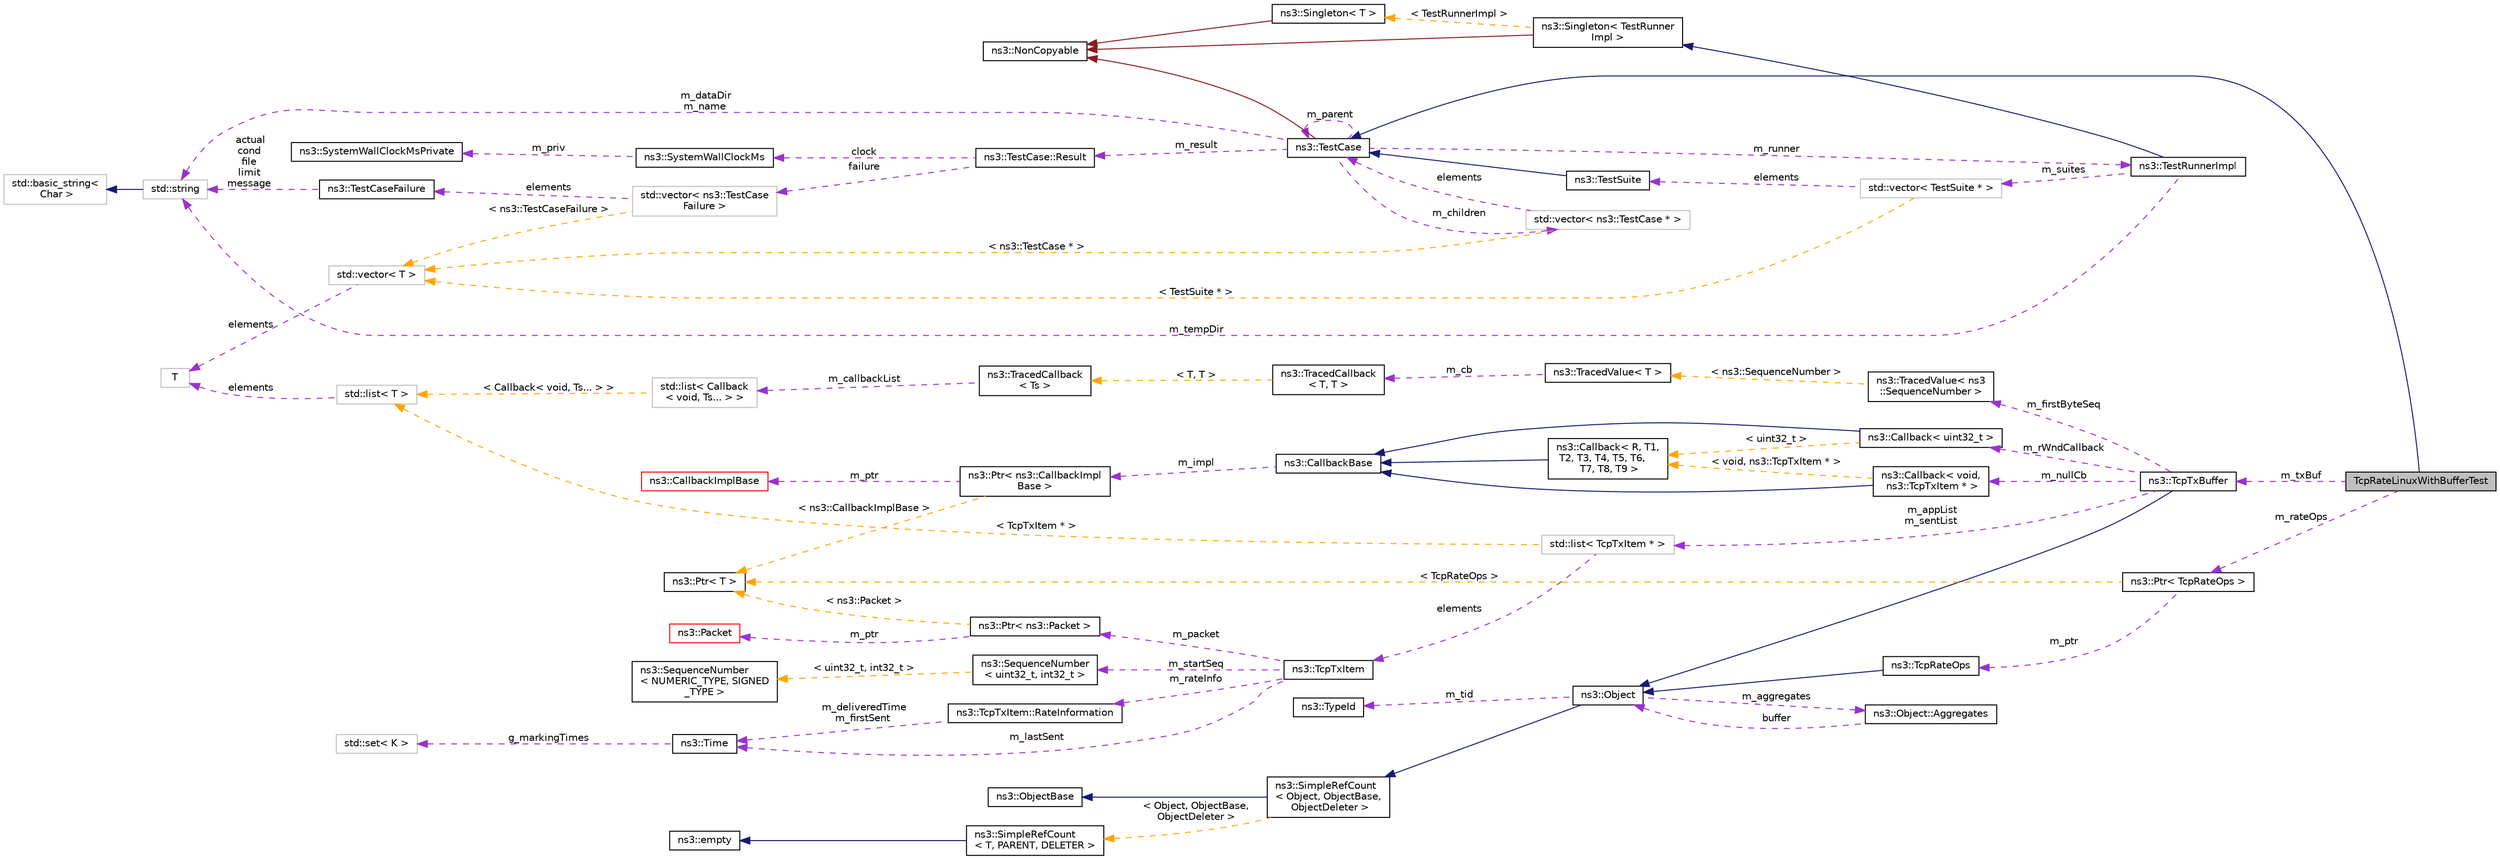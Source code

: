 digraph "TcpRateLinuxWithBufferTest"
{
 // LATEX_PDF_SIZE
  edge [fontname="Helvetica",fontsize="10",labelfontname="Helvetica",labelfontsize="10"];
  node [fontname="Helvetica",fontsize="10",shape=record];
  rankdir="LR";
  Node1 [label="TcpRateLinuxWithBufferTest",height=0.2,width=0.4,color="black", fillcolor="grey75", style="filled", fontcolor="black",tooltip="The TcpRateLinuxWithBufferTest tests rate sample functionality with arbitary SACK scenario."];
  Node2 -> Node1 [dir="back",color="midnightblue",fontsize="10",style="solid",fontname="Helvetica"];
  Node2 [label="ns3::TestCase",height=0.2,width=0.4,color="black", fillcolor="white", style="filled",URL="$classns3_1_1_test_case.html",tooltip="encapsulates test code"];
  Node3 -> Node2 [dir="back",color="firebrick4",fontsize="10",style="solid",fontname="Helvetica"];
  Node3 [label="ns3::NonCopyable",height=0.2,width=0.4,color="black", fillcolor="white", style="filled",URL="$classns3_1_1_non_copyable.html",tooltip="A base class for (non-Singleton) objects which shouldn't be copied."];
  Node4 -> Node2 [dir="back",color="darkorchid3",fontsize="10",style="dashed",label=" m_children" ,fontname="Helvetica"];
  Node4 [label="std::vector\< ns3::TestCase * \>",height=0.2,width=0.4,color="grey75", fillcolor="white", style="filled",tooltip=" "];
  Node2 -> Node4 [dir="back",color="darkorchid3",fontsize="10",style="dashed",label=" elements" ,fontname="Helvetica"];
  Node5 -> Node4 [dir="back",color="orange",fontsize="10",style="dashed",label=" \< ns3::TestCase * \>" ,fontname="Helvetica"];
  Node5 [label="std::vector\< T \>",height=0.2,width=0.4,color="grey75", fillcolor="white", style="filled",tooltip=" "];
  Node6 -> Node5 [dir="back",color="darkorchid3",fontsize="10",style="dashed",label=" elements" ,fontname="Helvetica"];
  Node6 [label="T",height=0.2,width=0.4,color="grey75", fillcolor="white", style="filled",tooltip=" "];
  Node7 -> Node2 [dir="back",color="darkorchid3",fontsize="10",style="dashed",label=" m_dataDir\nm_name" ,fontname="Helvetica"];
  Node7 [label="std::string",height=0.2,width=0.4,color="grey75", fillcolor="white", style="filled",tooltip=" "];
  Node8 -> Node7 [dir="back",color="midnightblue",fontsize="10",style="solid",fontname="Helvetica"];
  Node8 [label="std::basic_string\<\l Char \>",height=0.2,width=0.4,color="grey75", fillcolor="white", style="filled",tooltip=" "];
  Node9 -> Node2 [dir="back",color="darkorchid3",fontsize="10",style="dashed",label=" m_runner" ,fontname="Helvetica"];
  Node9 [label="ns3::TestRunnerImpl",height=0.2,width=0.4,color="black", fillcolor="white", style="filled",URL="$classns3_1_1_test_runner_impl.html",tooltip="Container for all tests."];
  Node10 -> Node9 [dir="back",color="midnightblue",fontsize="10",style="solid",fontname="Helvetica"];
  Node10 [label="ns3::Singleton\< TestRunner\lImpl \>",height=0.2,width=0.4,color="black", fillcolor="white", style="filled",URL="$classns3_1_1_singleton.html",tooltip=" "];
  Node3 -> Node10 [dir="back",color="firebrick4",fontsize="10",style="solid",fontname="Helvetica"];
  Node11 -> Node10 [dir="back",color="orange",fontsize="10",style="dashed",label=" \< TestRunnerImpl \>" ,fontname="Helvetica"];
  Node11 [label="ns3::Singleton\< T \>",height=0.2,width=0.4,color="black", fillcolor="white", style="filled",URL="$classns3_1_1_singleton.html",tooltip="A template singleton."];
  Node3 -> Node11 [dir="back",color="firebrick4",fontsize="10",style="solid",fontname="Helvetica"];
  Node12 -> Node9 [dir="back",color="darkorchid3",fontsize="10",style="dashed",label=" m_suites" ,fontname="Helvetica"];
  Node12 [label="std::vector\< TestSuite * \>",height=0.2,width=0.4,color="grey75", fillcolor="white", style="filled",tooltip=" "];
  Node13 -> Node12 [dir="back",color="darkorchid3",fontsize="10",style="dashed",label=" elements" ,fontname="Helvetica"];
  Node13 [label="ns3::TestSuite",height=0.2,width=0.4,color="black", fillcolor="white", style="filled",URL="$classns3_1_1_test_suite.html",tooltip="A suite of tests to run."];
  Node2 -> Node13 [dir="back",color="midnightblue",fontsize="10",style="solid",fontname="Helvetica"];
  Node5 -> Node12 [dir="back",color="orange",fontsize="10",style="dashed",label=" \< TestSuite * \>" ,fontname="Helvetica"];
  Node7 -> Node9 [dir="back",color="darkorchid3",fontsize="10",style="dashed",label=" m_tempDir" ,fontname="Helvetica"];
  Node2 -> Node2 [dir="back",color="darkorchid3",fontsize="10",style="dashed",label=" m_parent" ,fontname="Helvetica"];
  Node14 -> Node2 [dir="back",color="darkorchid3",fontsize="10",style="dashed",label=" m_result" ,fontname="Helvetica"];
  Node14 [label="ns3::TestCase::Result",height=0.2,width=0.4,color="black", fillcolor="white", style="filled",URL="$structns3_1_1_test_case_1_1_result.html",tooltip="Container for results from a TestCase."];
  Node15 -> Node14 [dir="back",color="darkorchid3",fontsize="10",style="dashed",label=" failure" ,fontname="Helvetica"];
  Node15 [label="std::vector\< ns3::TestCase\lFailure \>",height=0.2,width=0.4,color="grey75", fillcolor="white", style="filled",tooltip=" "];
  Node16 -> Node15 [dir="back",color="darkorchid3",fontsize="10",style="dashed",label=" elements" ,fontname="Helvetica"];
  Node16 [label="ns3::TestCaseFailure",height=0.2,width=0.4,color="black", fillcolor="white", style="filled",URL="$structns3_1_1_test_case_failure.html",tooltip="Container for details of a test failure."];
  Node7 -> Node16 [dir="back",color="darkorchid3",fontsize="10",style="dashed",label=" actual\ncond\nfile\nlimit\nmessage" ,fontname="Helvetica"];
  Node5 -> Node15 [dir="back",color="orange",fontsize="10",style="dashed",label=" \< ns3::TestCaseFailure \>" ,fontname="Helvetica"];
  Node17 -> Node14 [dir="back",color="darkorchid3",fontsize="10",style="dashed",label=" clock" ,fontname="Helvetica"];
  Node17 [label="ns3::SystemWallClockMs",height=0.2,width=0.4,color="black", fillcolor="white", style="filled",URL="$classns3_1_1_system_wall_clock_ms.html",tooltip="Measure elapsed wall clock time in milliseconds."];
  Node18 -> Node17 [dir="back",color="darkorchid3",fontsize="10",style="dashed",label=" m_priv" ,fontname="Helvetica"];
  Node18 [label="ns3::SystemWallClockMsPrivate",height=0.2,width=0.4,color="black", fillcolor="white", style="filled",URL="$classns3_1_1_system_wall_clock_ms_private.html",tooltip="System-dependent implementation for SystemWallClockMs."];
  Node19 -> Node1 [dir="back",color="darkorchid3",fontsize="10",style="dashed",label=" m_rateOps" ,fontname="Helvetica"];
  Node19 [label="ns3::Ptr\< TcpRateOps \>",height=0.2,width=0.4,color="black", fillcolor="white", style="filled",URL="$classns3_1_1_ptr.html",tooltip=" "];
  Node20 -> Node19 [dir="back",color="darkorchid3",fontsize="10",style="dashed",label=" m_ptr" ,fontname="Helvetica"];
  Node20 [label="ns3::TcpRateOps",height=0.2,width=0.4,color="black", fillcolor="white", style="filled",URL="$classns3_1_1_tcp_rate_ops.html",tooltip="Interface for all operations that involve a Rate monitoring for TCP."];
  Node21 -> Node20 [dir="back",color="midnightblue",fontsize="10",style="solid",fontname="Helvetica"];
  Node21 [label="ns3::Object",height=0.2,width=0.4,color="black", fillcolor="white", style="filled",URL="$classns3_1_1_object.html",tooltip="A base class which provides memory management and object aggregation."];
  Node22 -> Node21 [dir="back",color="midnightblue",fontsize="10",style="solid",fontname="Helvetica"];
  Node22 [label="ns3::SimpleRefCount\l\< Object, ObjectBase,\l ObjectDeleter \>",height=0.2,width=0.4,color="black", fillcolor="white", style="filled",URL="$classns3_1_1_simple_ref_count.html",tooltip=" "];
  Node23 -> Node22 [dir="back",color="midnightblue",fontsize="10",style="solid",fontname="Helvetica"];
  Node23 [label="ns3::ObjectBase",height=0.2,width=0.4,color="black", fillcolor="white", style="filled",URL="$classns3_1_1_object_base.html",tooltip="Anchor the ns-3 type and attribute system."];
  Node24 -> Node22 [dir="back",color="orange",fontsize="10",style="dashed",label=" \< Object, ObjectBase,\l ObjectDeleter \>" ,fontname="Helvetica"];
  Node24 [label="ns3::SimpleRefCount\l\< T, PARENT, DELETER \>",height=0.2,width=0.4,color="black", fillcolor="white", style="filled",URL="$classns3_1_1_simple_ref_count.html",tooltip="A template-based reference counting class."];
  Node25 -> Node24 [dir="back",color="midnightblue",fontsize="10",style="solid",fontname="Helvetica"];
  Node25 [label="ns3::empty",height=0.2,width=0.4,color="black", fillcolor="white", style="filled",URL="$classns3_1_1empty.html",tooltip="make Callback use a separate empty type"];
  Node26 -> Node21 [dir="back",color="darkorchid3",fontsize="10",style="dashed",label=" m_tid" ,fontname="Helvetica"];
  Node26 [label="ns3::TypeId",height=0.2,width=0.4,color="black", fillcolor="white", style="filled",URL="$classns3_1_1_type_id.html",tooltip="a unique identifier for an interface."];
  Node27 -> Node21 [dir="back",color="darkorchid3",fontsize="10",style="dashed",label=" m_aggregates" ,fontname="Helvetica"];
  Node27 [label="ns3::Object::Aggregates",height=0.2,width=0.4,color="black", fillcolor="white", style="filled",URL="$structns3_1_1_object_1_1_aggregates.html",tooltip="The list of Objects aggregated to this one."];
  Node21 -> Node27 [dir="back",color="darkorchid3",fontsize="10",style="dashed",label=" buffer" ,fontname="Helvetica"];
  Node28 -> Node19 [dir="back",color="orange",fontsize="10",style="dashed",label=" \< TcpRateOps \>" ,fontname="Helvetica"];
  Node28 [label="ns3::Ptr\< T \>",height=0.2,width=0.4,color="black", fillcolor="white", style="filled",URL="$classns3_1_1_ptr.html",tooltip="Smart pointer class similar to boost::intrusive_ptr."];
  Node29 -> Node1 [dir="back",color="darkorchid3",fontsize="10",style="dashed",label=" m_txBuf" ,fontname="Helvetica"];
  Node29 [label="ns3::TcpTxBuffer",height=0.2,width=0.4,color="black", fillcolor="white", style="filled",URL="$classns3_1_1_tcp_tx_buffer.html",tooltip="Tcp sender buffer."];
  Node21 -> Node29 [dir="back",color="midnightblue",fontsize="10",style="solid",fontname="Helvetica"];
  Node30 -> Node29 [dir="back",color="darkorchid3",fontsize="10",style="dashed",label=" m_firstByteSeq" ,fontname="Helvetica"];
  Node30 [label="ns3::TracedValue\< ns3\l::SequenceNumber \>",height=0.2,width=0.4,color="black", fillcolor="white", style="filled",URL="$classns3_1_1_traced_value.html",tooltip=" "];
  Node31 -> Node30 [dir="back",color="orange",fontsize="10",style="dashed",label=" \< ns3::SequenceNumber \>" ,fontname="Helvetica"];
  Node31 [label="ns3::TracedValue\< T \>",height=0.2,width=0.4,color="black", fillcolor="white", style="filled",URL="$classns3_1_1_traced_value.html",tooltip="Trace classes with value semantics."];
  Node32 -> Node31 [dir="back",color="darkorchid3",fontsize="10",style="dashed",label=" m_cb" ,fontname="Helvetica"];
  Node32 [label="ns3::TracedCallback\l\< T, T \>",height=0.2,width=0.4,color="black", fillcolor="white", style="filled",URL="$classns3_1_1_traced_callback.html",tooltip=" "];
  Node33 -> Node32 [dir="back",color="orange",fontsize="10",style="dashed",label=" \< T, T \>" ,fontname="Helvetica"];
  Node33 [label="ns3::TracedCallback\l\< Ts \>",height=0.2,width=0.4,color="black", fillcolor="white", style="filled",URL="$classns3_1_1_traced_callback.html",tooltip="Forward calls to a chain of Callback."];
  Node34 -> Node33 [dir="back",color="darkorchid3",fontsize="10",style="dashed",label=" m_callbackList" ,fontname="Helvetica"];
  Node34 [label="std::list\< Callback\l\< void, Ts... \> \>",height=0.2,width=0.4,color="grey75", fillcolor="white", style="filled",tooltip=" "];
  Node41 -> Node34 [dir="back",color="orange",fontsize="10",style="dashed",label=" \< Callback\< void, Ts... \> \>" ,fontname="Helvetica"];
  Node41 [label="std::list\< T \>",height=0.2,width=0.4,color="grey75", fillcolor="white", style="filled",tooltip=" "];
  Node6 -> Node41 [dir="back",color="darkorchid3",fontsize="10",style="dashed",label=" elements" ,fontname="Helvetica"];
  Node42 -> Node29 [dir="back",color="darkorchid3",fontsize="10",style="dashed",label=" m_rWndCallback" ,fontname="Helvetica"];
  Node42 [label="ns3::Callback\< uint32_t \>",height=0.2,width=0.4,color="black", fillcolor="white", style="filled",URL="$classns3_1_1_callback.html",tooltip=" "];
  Node36 -> Node42 [dir="back",color="midnightblue",fontsize="10",style="solid",fontname="Helvetica"];
  Node36 [label="ns3::CallbackBase",height=0.2,width=0.4,color="black", fillcolor="white", style="filled",URL="$classns3_1_1_callback_base.html",tooltip="Base class for Callback class."];
  Node37 -> Node36 [dir="back",color="darkorchid3",fontsize="10",style="dashed",label=" m_impl" ,fontname="Helvetica"];
  Node37 [label="ns3::Ptr\< ns3::CallbackImpl\lBase \>",height=0.2,width=0.4,color="black", fillcolor="white", style="filled",URL="$classns3_1_1_ptr.html",tooltip=" "];
  Node38 -> Node37 [dir="back",color="darkorchid3",fontsize="10",style="dashed",label=" m_ptr" ,fontname="Helvetica"];
  Node38 [label="ns3::CallbackImplBase",height=0.2,width=0.4,color="red", fillcolor="white", style="filled",URL="$classns3_1_1_callback_impl_base.html",tooltip="Abstract base class for CallbackImpl Provides reference counting and equality test."];
  Node28 -> Node37 [dir="back",color="orange",fontsize="10",style="dashed",label=" \< ns3::CallbackImplBase \>" ,fontname="Helvetica"];
  Node40 -> Node42 [dir="back",color="orange",fontsize="10",style="dashed",label=" \< uint32_t \>" ,fontname="Helvetica"];
  Node40 [label="ns3::Callback\< R, T1,\l T2, T3, T4, T5, T6,\l T7, T8, T9 \>",height=0.2,width=0.4,color="black", fillcolor="white", style="filled",URL="$classns3_1_1_callback.html",tooltip="Callback template class."];
  Node36 -> Node40 [dir="back",color="midnightblue",fontsize="10",style="solid",fontname="Helvetica"];
  Node43 -> Node29 [dir="back",color="darkorchid3",fontsize="10",style="dashed",label=" m_nullCb" ,fontname="Helvetica"];
  Node43 [label="ns3::Callback\< void,\l ns3::TcpTxItem * \>",height=0.2,width=0.4,color="black", fillcolor="white", style="filled",URL="$classns3_1_1_callback.html",tooltip=" "];
  Node36 -> Node43 [dir="back",color="midnightblue",fontsize="10",style="solid",fontname="Helvetica"];
  Node40 -> Node43 [dir="back",color="orange",fontsize="10",style="dashed",label=" \< void, ns3::TcpTxItem * \>" ,fontname="Helvetica"];
  Node44 -> Node29 [dir="back",color="darkorchid3",fontsize="10",style="dashed",label=" m_appList\nm_sentList" ,fontname="Helvetica"];
  Node44 [label="std::list\< TcpTxItem * \>",height=0.2,width=0.4,color="grey75", fillcolor="white", style="filled",tooltip=" "];
  Node45 -> Node44 [dir="back",color="darkorchid3",fontsize="10",style="dashed",label=" elements" ,fontname="Helvetica"];
  Node45 [label="ns3::TcpTxItem",height=0.2,width=0.4,color="black", fillcolor="white", style="filled",URL="$classns3_1_1_tcp_tx_item.html",tooltip="Item that encloses the application packet and some flags for it."];
  Node46 -> Node45 [dir="back",color="darkorchid3",fontsize="10",style="dashed",label=" m_startSeq" ,fontname="Helvetica"];
  Node46 [label="ns3::SequenceNumber\l\< uint32_t, int32_t \>",height=0.2,width=0.4,color="black", fillcolor="white", style="filled",URL="$classns3_1_1_sequence_number.html",tooltip=" "];
  Node47 -> Node46 [dir="back",color="orange",fontsize="10",style="dashed",label=" \< uint32_t, int32_t \>" ,fontname="Helvetica"];
  Node47 [label="ns3::SequenceNumber\l\< NUMERIC_TYPE, SIGNED\l_TYPE \>",height=0.2,width=0.4,color="black", fillcolor="white", style="filled",URL="$classns3_1_1_sequence_number.html",tooltip="Generic \"sequence number\" class."];
  Node48 -> Node45 [dir="back",color="darkorchid3",fontsize="10",style="dashed",label=" m_lastSent" ,fontname="Helvetica"];
  Node48 [label="ns3::Time",height=0.2,width=0.4,color="black", fillcolor="white", style="filled",URL="$classns3_1_1_time.html",tooltip="Simulation virtual time values and global simulation resolution."];
  Node49 -> Node48 [dir="back",color="darkorchid3",fontsize="10",style="dashed",label=" g_markingTimes" ,fontname="Helvetica"];
  Node49 [label="std::set\< K \>",height=0.2,width=0.4,color="grey75", fillcolor="white", style="filled",tooltip=" "];
  Node51 -> Node45 [dir="back",color="darkorchid3",fontsize="10",style="dashed",label=" m_packet" ,fontname="Helvetica"];
  Node51 [label="ns3::Ptr\< ns3::Packet \>",height=0.2,width=0.4,color="black", fillcolor="white", style="filled",URL="$classns3_1_1_ptr.html",tooltip=" "];
  Node52 -> Node51 [dir="back",color="darkorchid3",fontsize="10",style="dashed",label=" m_ptr" ,fontname="Helvetica"];
  Node52 [label="ns3::Packet",height=0.2,width=0.4,color="red", fillcolor="white", style="filled",URL="$classns3_1_1_packet.html",tooltip="network packets"];
  Node28 -> Node51 [dir="back",color="orange",fontsize="10",style="dashed",label=" \< ns3::Packet \>" ,fontname="Helvetica"];
  Node68 -> Node45 [dir="back",color="darkorchid3",fontsize="10",style="dashed",label=" m_rateInfo" ,fontname="Helvetica"];
  Node68 [label="ns3::TcpTxItem::RateInformation",height=0.2,width=0.4,color="black", fillcolor="white", style="filled",URL="$structns3_1_1_tcp_tx_item_1_1_rate_information.html",tooltip="Various rate-related information, can be accessed by TcpRateOps."];
  Node48 -> Node68 [dir="back",color="darkorchid3",fontsize="10",style="dashed",label=" m_deliveredTime\nm_firstSent" ,fontname="Helvetica"];
  Node41 -> Node44 [dir="back",color="orange",fontsize="10",style="dashed",label=" \< TcpTxItem * \>" ,fontname="Helvetica"];
}
